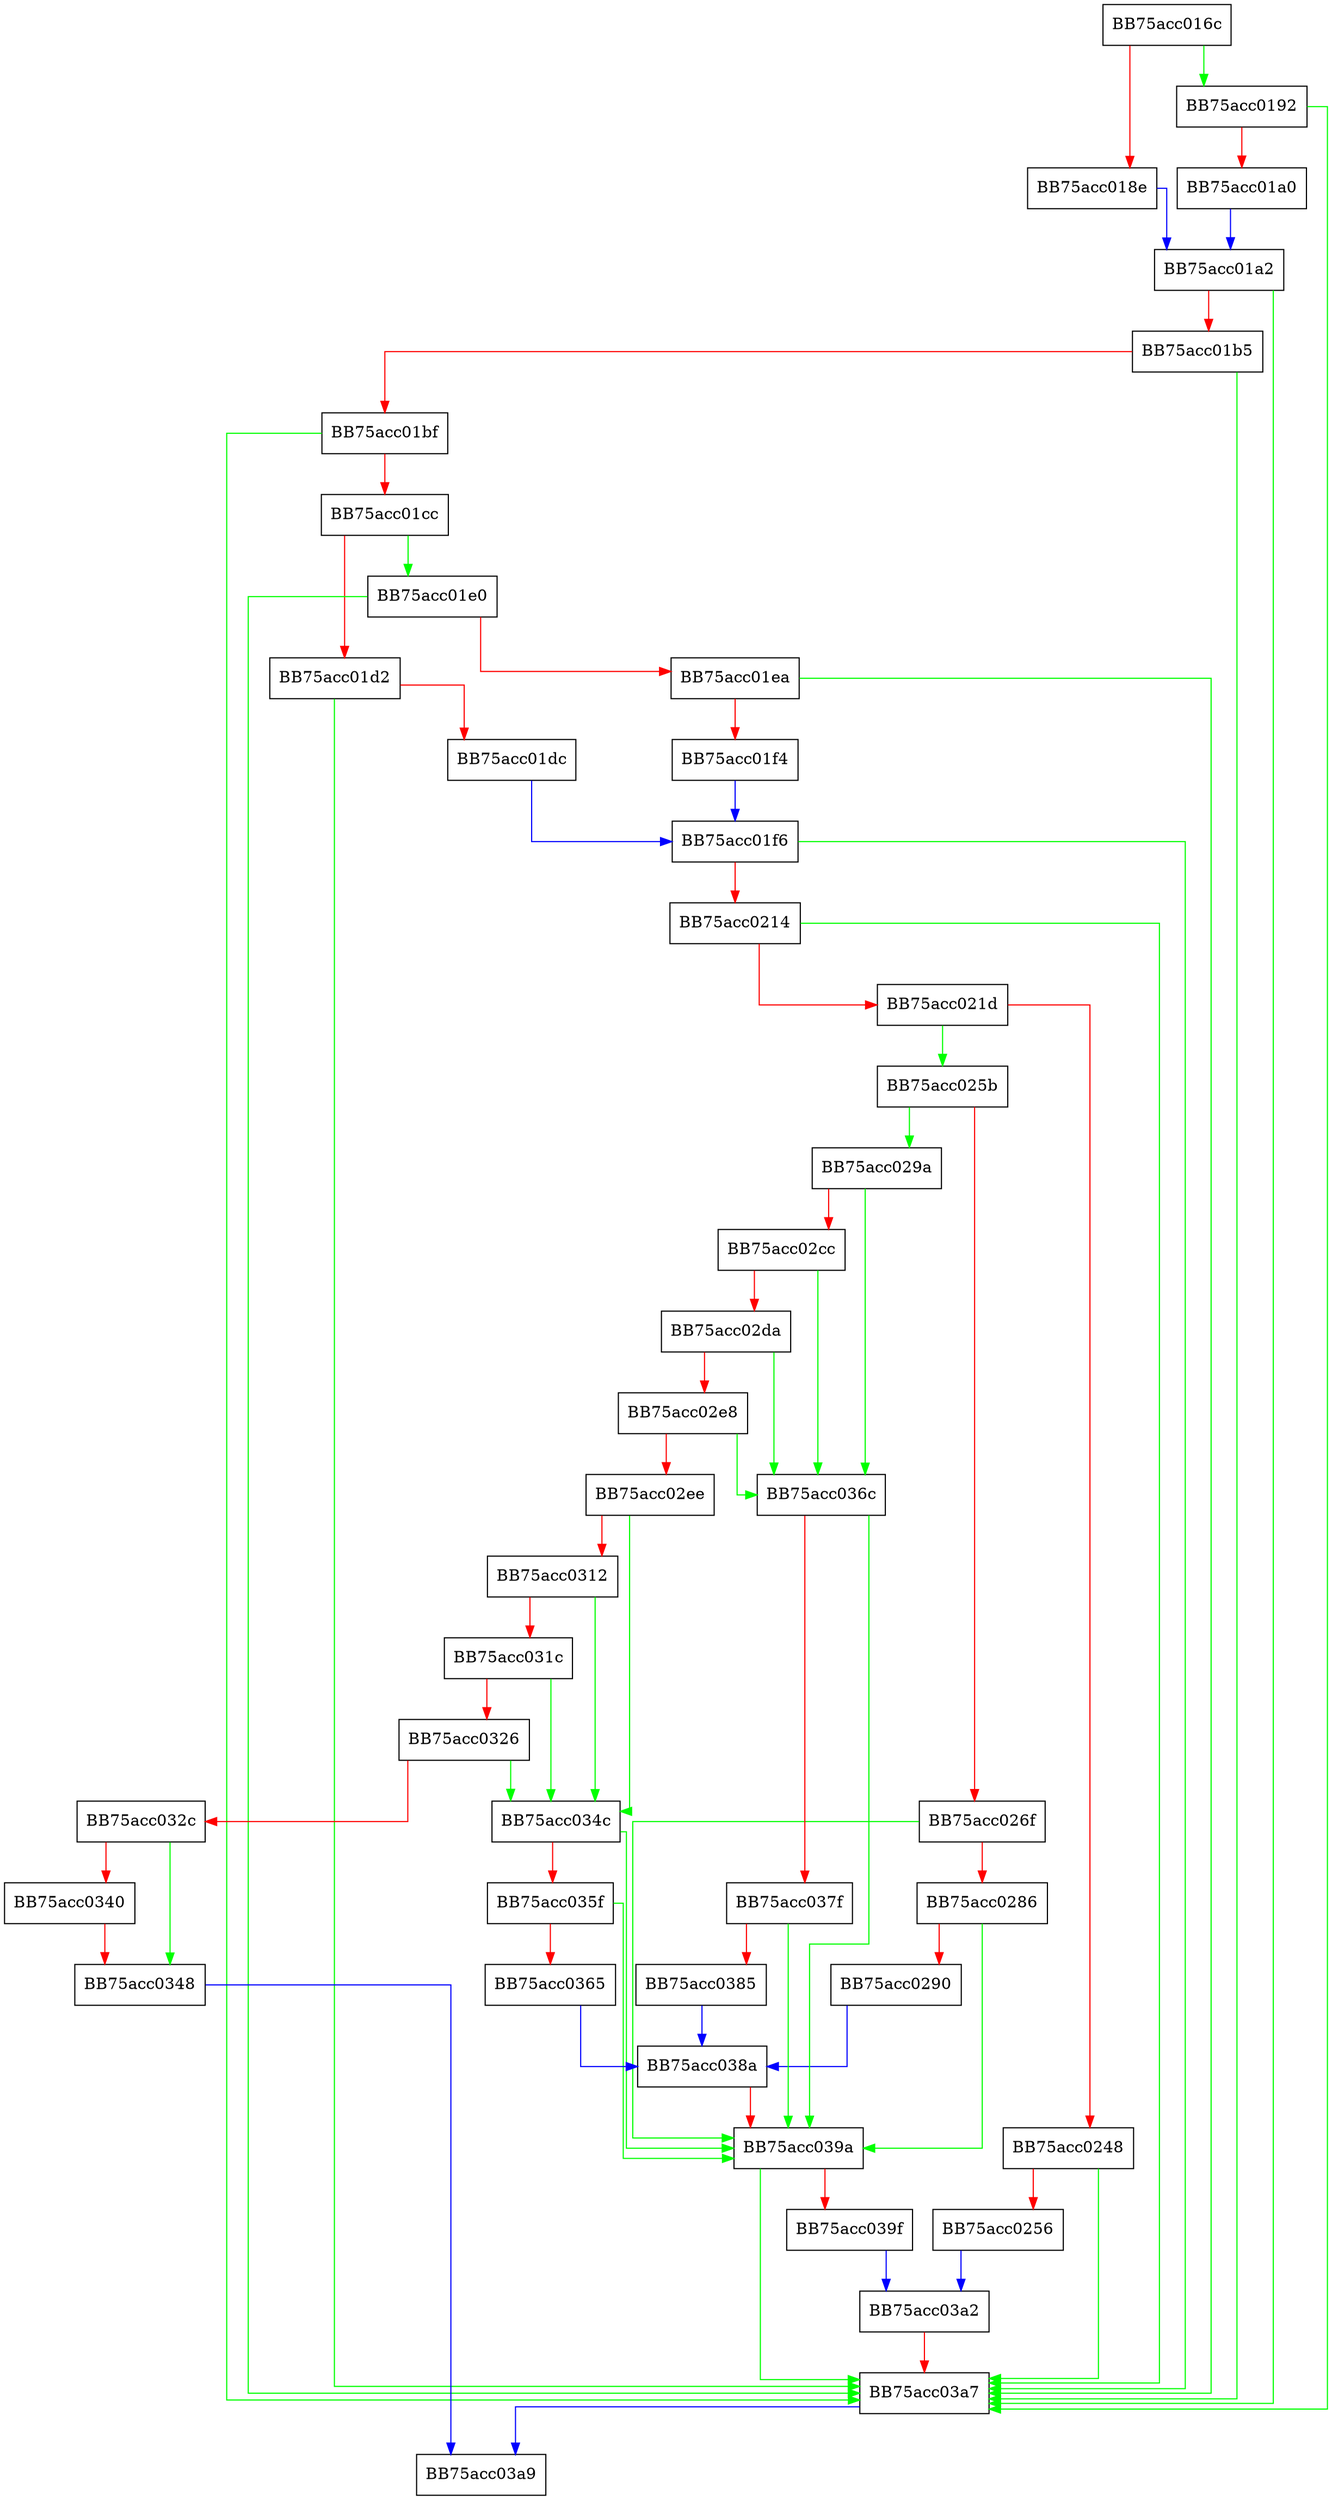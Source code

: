 digraph DecodeTarget {
  node [shape="box"];
  graph [splines=ortho];
  BB75acc016c -> BB75acc0192 [color="green"];
  BB75acc016c -> BB75acc018e [color="red"];
  BB75acc018e -> BB75acc01a2 [color="blue"];
  BB75acc0192 -> BB75acc03a7 [color="green"];
  BB75acc0192 -> BB75acc01a0 [color="red"];
  BB75acc01a0 -> BB75acc01a2 [color="blue"];
  BB75acc01a2 -> BB75acc03a7 [color="green"];
  BB75acc01a2 -> BB75acc01b5 [color="red"];
  BB75acc01b5 -> BB75acc03a7 [color="green"];
  BB75acc01b5 -> BB75acc01bf [color="red"];
  BB75acc01bf -> BB75acc03a7 [color="green"];
  BB75acc01bf -> BB75acc01cc [color="red"];
  BB75acc01cc -> BB75acc01e0 [color="green"];
  BB75acc01cc -> BB75acc01d2 [color="red"];
  BB75acc01d2 -> BB75acc03a7 [color="green"];
  BB75acc01d2 -> BB75acc01dc [color="red"];
  BB75acc01dc -> BB75acc01f6 [color="blue"];
  BB75acc01e0 -> BB75acc03a7 [color="green"];
  BB75acc01e0 -> BB75acc01ea [color="red"];
  BB75acc01ea -> BB75acc03a7 [color="green"];
  BB75acc01ea -> BB75acc01f4 [color="red"];
  BB75acc01f4 -> BB75acc01f6 [color="blue"];
  BB75acc01f6 -> BB75acc03a7 [color="green"];
  BB75acc01f6 -> BB75acc0214 [color="red"];
  BB75acc0214 -> BB75acc03a7 [color="green"];
  BB75acc0214 -> BB75acc021d [color="red"];
  BB75acc021d -> BB75acc025b [color="green"];
  BB75acc021d -> BB75acc0248 [color="red"];
  BB75acc0248 -> BB75acc03a7 [color="green"];
  BB75acc0248 -> BB75acc0256 [color="red"];
  BB75acc0256 -> BB75acc03a2 [color="blue"];
  BB75acc025b -> BB75acc029a [color="green"];
  BB75acc025b -> BB75acc026f [color="red"];
  BB75acc026f -> BB75acc039a [color="green"];
  BB75acc026f -> BB75acc0286 [color="red"];
  BB75acc0286 -> BB75acc039a [color="green"];
  BB75acc0286 -> BB75acc0290 [color="red"];
  BB75acc0290 -> BB75acc038a [color="blue"];
  BB75acc029a -> BB75acc036c [color="green"];
  BB75acc029a -> BB75acc02cc [color="red"];
  BB75acc02cc -> BB75acc036c [color="green"];
  BB75acc02cc -> BB75acc02da [color="red"];
  BB75acc02da -> BB75acc036c [color="green"];
  BB75acc02da -> BB75acc02e8 [color="red"];
  BB75acc02e8 -> BB75acc036c [color="green"];
  BB75acc02e8 -> BB75acc02ee [color="red"];
  BB75acc02ee -> BB75acc034c [color="green"];
  BB75acc02ee -> BB75acc0312 [color="red"];
  BB75acc0312 -> BB75acc034c [color="green"];
  BB75acc0312 -> BB75acc031c [color="red"];
  BB75acc031c -> BB75acc034c [color="green"];
  BB75acc031c -> BB75acc0326 [color="red"];
  BB75acc0326 -> BB75acc034c [color="green"];
  BB75acc0326 -> BB75acc032c [color="red"];
  BB75acc032c -> BB75acc0348 [color="green"];
  BB75acc032c -> BB75acc0340 [color="red"];
  BB75acc0340 -> BB75acc0348 [color="red"];
  BB75acc0348 -> BB75acc03a9 [color="blue"];
  BB75acc034c -> BB75acc039a [color="green"];
  BB75acc034c -> BB75acc035f [color="red"];
  BB75acc035f -> BB75acc039a [color="green"];
  BB75acc035f -> BB75acc0365 [color="red"];
  BB75acc0365 -> BB75acc038a [color="blue"];
  BB75acc036c -> BB75acc039a [color="green"];
  BB75acc036c -> BB75acc037f [color="red"];
  BB75acc037f -> BB75acc039a [color="green"];
  BB75acc037f -> BB75acc0385 [color="red"];
  BB75acc0385 -> BB75acc038a [color="blue"];
  BB75acc038a -> BB75acc039a [color="red"];
  BB75acc039a -> BB75acc03a7 [color="green"];
  BB75acc039a -> BB75acc039f [color="red"];
  BB75acc039f -> BB75acc03a2 [color="blue"];
  BB75acc03a2 -> BB75acc03a7 [color="red"];
  BB75acc03a7 -> BB75acc03a9 [color="blue"];
}